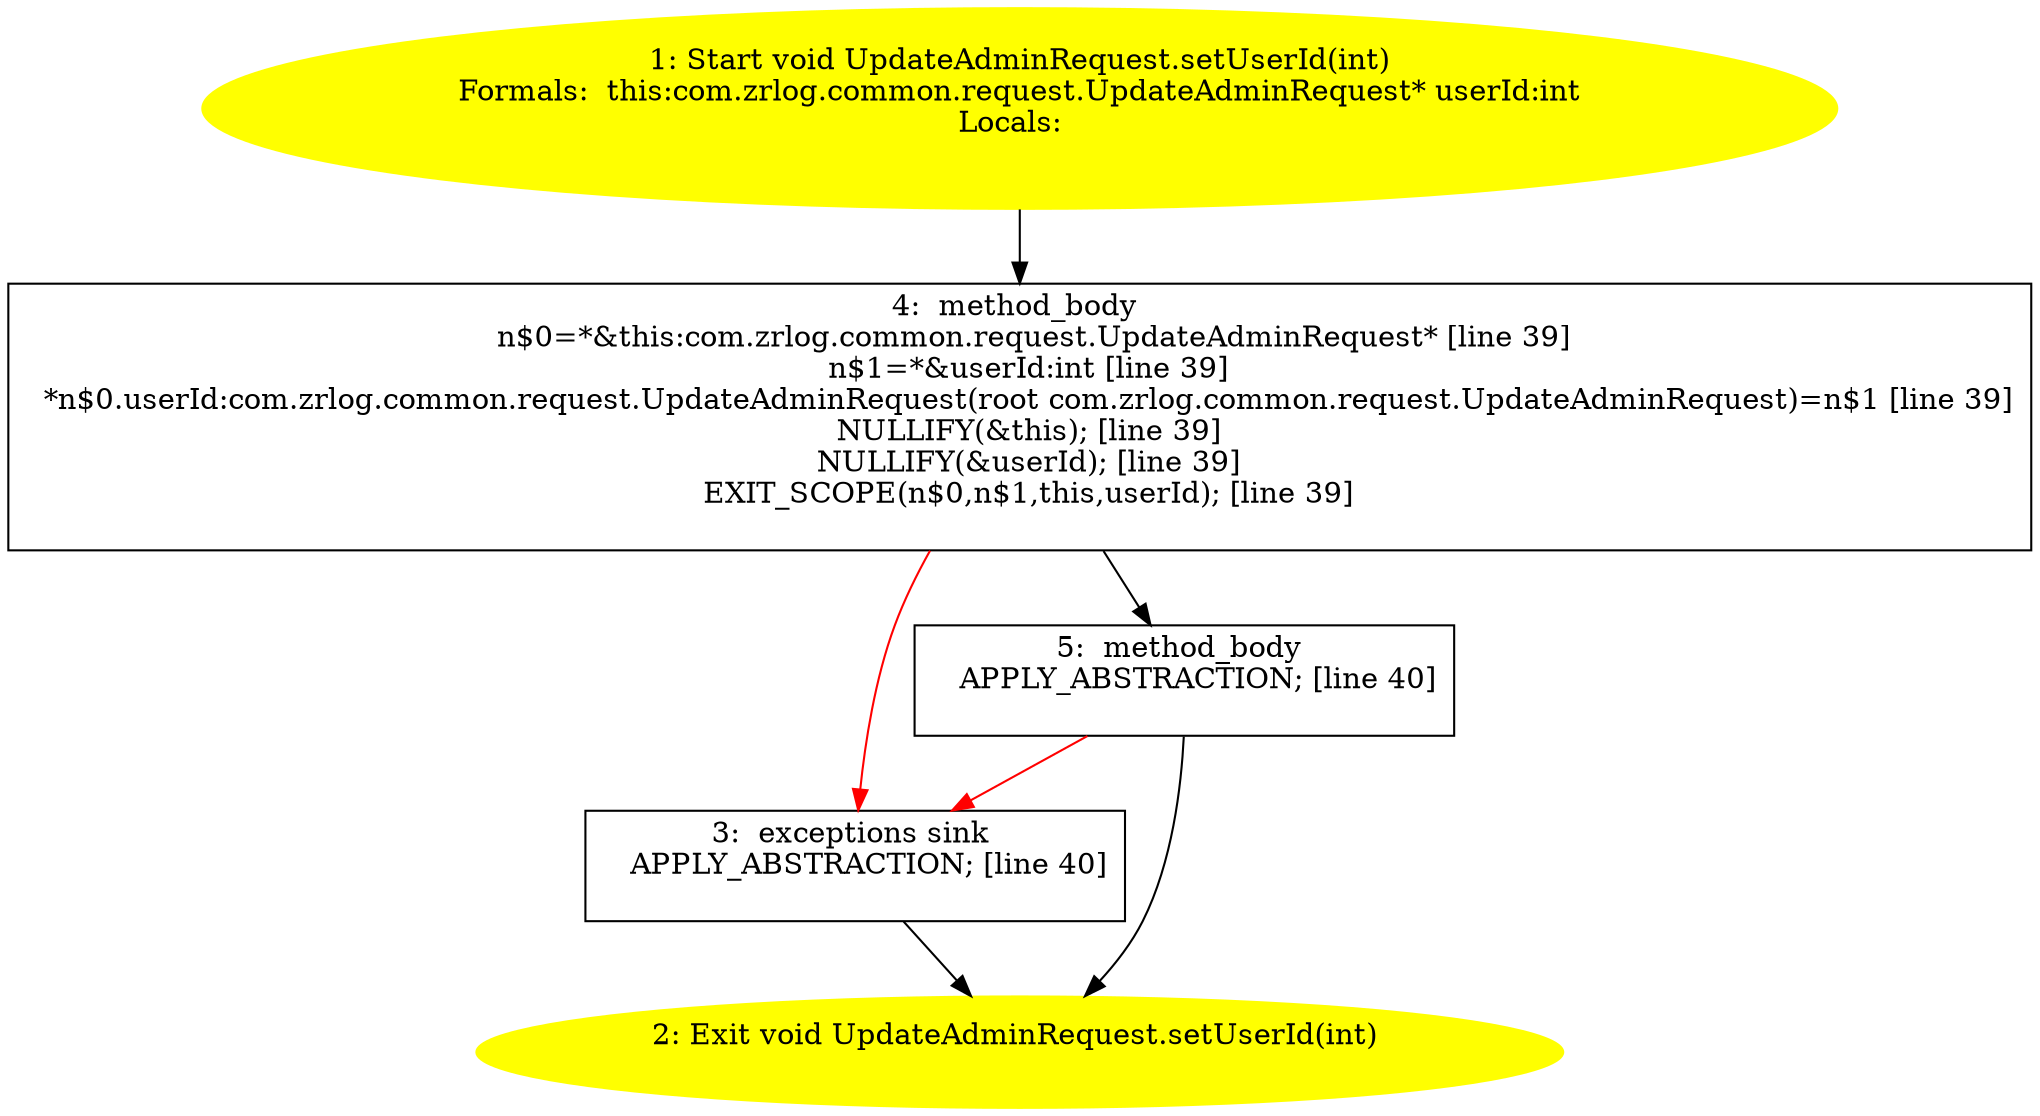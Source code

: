 /* @generated */
digraph cfg {
"com.zrlog.common.request.UpdateAdminRequest.setUserId(int):void.8fea47a0794517299c15b5949308af28_1" [label="1: Start void UpdateAdminRequest.setUserId(int)\nFormals:  this:com.zrlog.common.request.UpdateAdminRequest* userId:int\nLocals:  \n  " color=yellow style=filled]
	

	 "com.zrlog.common.request.UpdateAdminRequest.setUserId(int):void.8fea47a0794517299c15b5949308af28_1" -> "com.zrlog.common.request.UpdateAdminRequest.setUserId(int):void.8fea47a0794517299c15b5949308af28_4" ;
"com.zrlog.common.request.UpdateAdminRequest.setUserId(int):void.8fea47a0794517299c15b5949308af28_2" [label="2: Exit void UpdateAdminRequest.setUserId(int) \n  " color=yellow style=filled]
	

"com.zrlog.common.request.UpdateAdminRequest.setUserId(int):void.8fea47a0794517299c15b5949308af28_3" [label="3:  exceptions sink \n   APPLY_ABSTRACTION; [line 40]\n " shape="box"]
	

	 "com.zrlog.common.request.UpdateAdminRequest.setUserId(int):void.8fea47a0794517299c15b5949308af28_3" -> "com.zrlog.common.request.UpdateAdminRequest.setUserId(int):void.8fea47a0794517299c15b5949308af28_2" ;
"com.zrlog.common.request.UpdateAdminRequest.setUserId(int):void.8fea47a0794517299c15b5949308af28_4" [label="4:  method_body \n   n$0=*&this:com.zrlog.common.request.UpdateAdminRequest* [line 39]\n  n$1=*&userId:int [line 39]\n  *n$0.userId:com.zrlog.common.request.UpdateAdminRequest(root com.zrlog.common.request.UpdateAdminRequest)=n$1 [line 39]\n  NULLIFY(&this); [line 39]\n  NULLIFY(&userId); [line 39]\n  EXIT_SCOPE(n$0,n$1,this,userId); [line 39]\n " shape="box"]
	

	 "com.zrlog.common.request.UpdateAdminRequest.setUserId(int):void.8fea47a0794517299c15b5949308af28_4" -> "com.zrlog.common.request.UpdateAdminRequest.setUserId(int):void.8fea47a0794517299c15b5949308af28_5" ;
	 "com.zrlog.common.request.UpdateAdminRequest.setUserId(int):void.8fea47a0794517299c15b5949308af28_4" -> "com.zrlog.common.request.UpdateAdminRequest.setUserId(int):void.8fea47a0794517299c15b5949308af28_3" [color="red" ];
"com.zrlog.common.request.UpdateAdminRequest.setUserId(int):void.8fea47a0794517299c15b5949308af28_5" [label="5:  method_body \n   APPLY_ABSTRACTION; [line 40]\n " shape="box"]
	

	 "com.zrlog.common.request.UpdateAdminRequest.setUserId(int):void.8fea47a0794517299c15b5949308af28_5" -> "com.zrlog.common.request.UpdateAdminRequest.setUserId(int):void.8fea47a0794517299c15b5949308af28_2" ;
	 "com.zrlog.common.request.UpdateAdminRequest.setUserId(int):void.8fea47a0794517299c15b5949308af28_5" -> "com.zrlog.common.request.UpdateAdminRequest.setUserId(int):void.8fea47a0794517299c15b5949308af28_3" [color="red" ];
}

